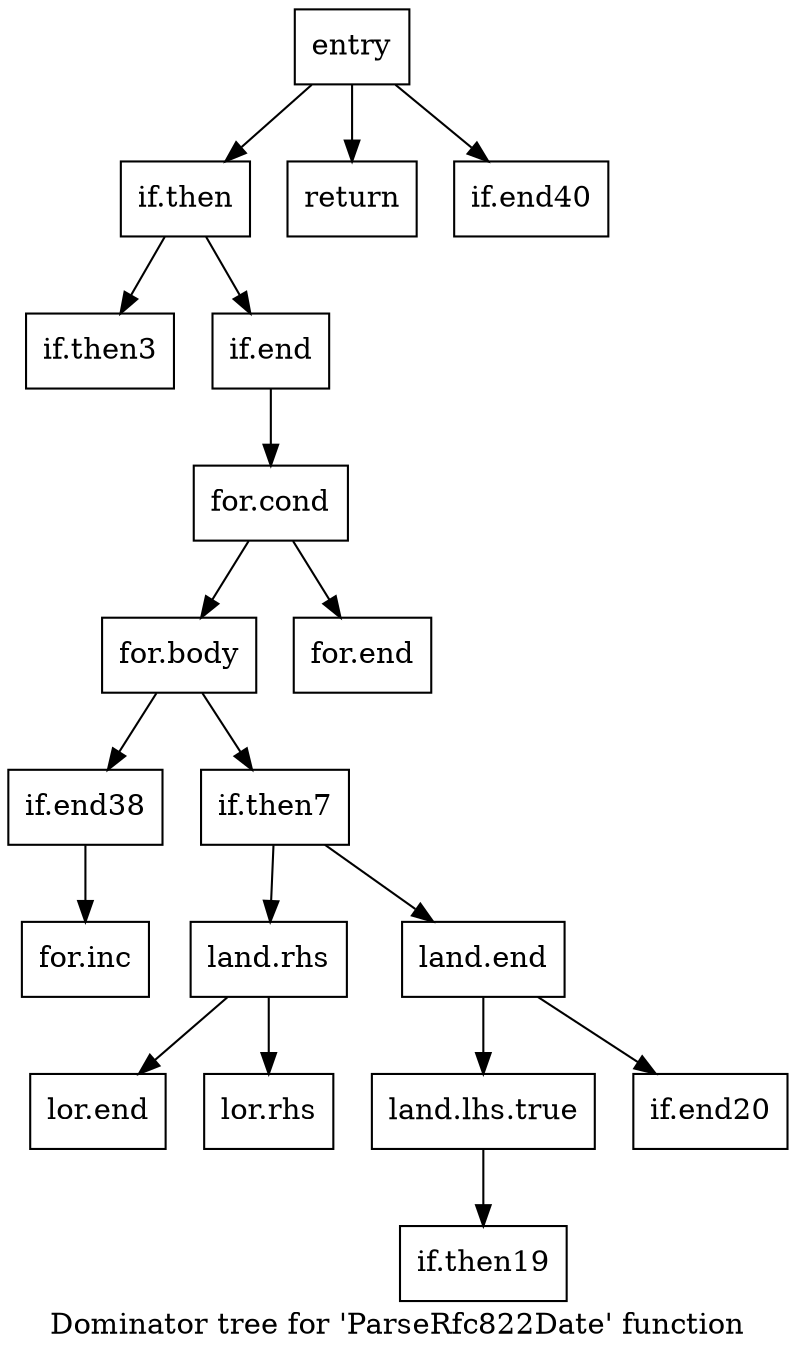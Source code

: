 digraph "Dominator tree for 'ParseRfc822Date' function" {
	label="Dominator tree for 'ParseRfc822Date' function";

	Node0xe6ef30 [shape=record,label="{entry}"];
	Node0xe6ef30 -> Node0xe84060;
	Node0xe6ef30 -> Node0xe52790;
	Node0xe6ef30 -> Node0xe89610;
	Node0xe84060 [shape=record,label="{if.then}"];
	Node0xe84060 -> Node0xe6c460;
	Node0xe84060 -> Node0xe735c0;
	Node0xe6c460 [shape=record,label="{if.then3}"];
	Node0xe735c0 [shape=record,label="{if.end}"];
	Node0xe735c0 -> Node0xe5bfb0;
	Node0xe5bfb0 [shape=record,label="{for.cond}"];
	Node0xe5bfb0 -> Node0xedffe0;
	Node0xe5bfb0 -> Node0xe421c0;
	Node0xedffe0 [shape=record,label="{for.body}"];
	Node0xedffe0 -> Node0xe41ab0;
	Node0xedffe0 -> Node0xe26d00;
	Node0xe41ab0 [shape=record,label="{if.end38}"];
	Node0xe41ab0 -> Node0xe27d70;
	Node0xe27d70 [shape=record,label="{for.inc}"];
	Node0xe26d00 [shape=record,label="{if.then7}"];
	Node0xe26d00 -> Node0xe968c0;
	Node0xe26d00 -> Node0xe5ef50;
	Node0xe968c0 [shape=record,label="{land.rhs}"];
	Node0xe968c0 -> Node0xe54670;
	Node0xe968c0 -> Node0xe327d0;
	Node0xe54670 [shape=record,label="{lor.end}"];
	Node0xe327d0 [shape=record,label="{lor.rhs}"];
	Node0xe5ef50 [shape=record,label="{land.end}"];
	Node0xe5ef50 -> Node0xe32b60;
	Node0xe5ef50 -> Node0xe91de0;
	Node0xe32b60 [shape=record,label="{land.lhs.true}"];
	Node0xe32b60 -> Node0xe43400;
	Node0xe43400 [shape=record,label="{if.then19}"];
	Node0xe91de0 [shape=record,label="{if.end20}"];
	Node0xe421c0 [shape=record,label="{for.end}"];
	Node0xe52790 [shape=record,label="{return}"];
	Node0xe89610 [shape=record,label="{if.end40}"];
}
